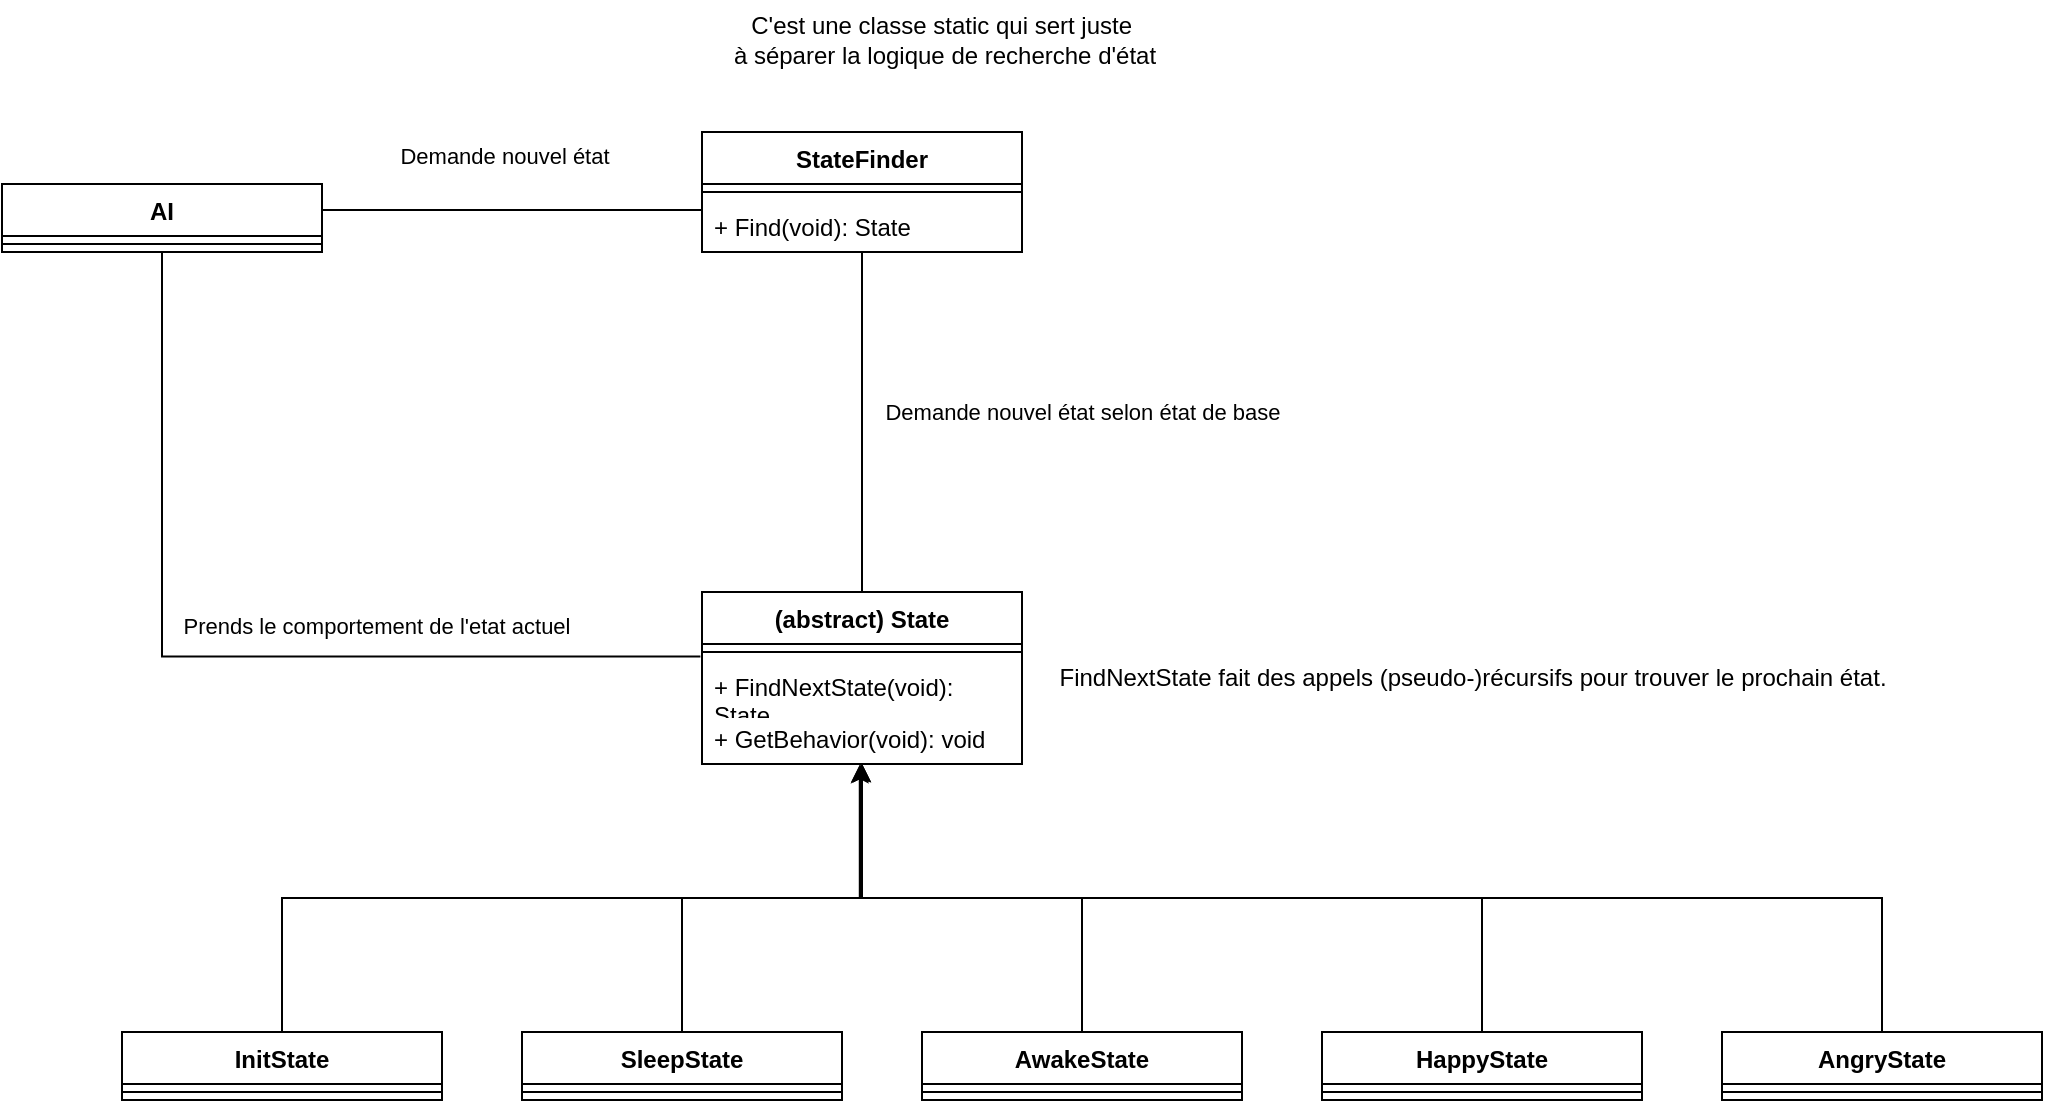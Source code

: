 <mxfile version="23.1.2" type="device">
  <diagram name="Page-1" id="TDGnkViAuG8DHoIhzHAy">
    <mxGraphModel dx="1430" dy="772" grid="1" gridSize="13" guides="1" tooltips="1" connect="1" arrows="1" fold="1" page="1" pageScale="1" pageWidth="850" pageHeight="1100" background="#FFFFFF" math="0" shadow="0">
      <root>
        <mxCell id="0" />
        <mxCell id="1" parent="0" />
        <mxCell id="pftjBcZSLzccpPnx-eUa-15" value="AI" style="swimlane;fontStyle=1;align=center;verticalAlign=top;childLayout=stackLayout;horizontal=1;startSize=26;horizontalStack=0;resizeParent=1;resizeParentMax=0;resizeLast=0;collapsible=1;marginBottom=0;whiteSpace=wrap;html=1;rounded=0;labelBackgroundColor=none;" parent="1" vertex="1">
          <mxGeometry x="60" y="456" width="160" height="34" as="geometry" />
        </mxCell>
        <mxCell id="pftjBcZSLzccpPnx-eUa-17" value="" style="line;strokeWidth=1;fillColor=none;align=left;verticalAlign=middle;spacingTop=-1;spacingLeft=3;spacingRight=3;rotatable=0;labelPosition=right;points=[];portConstraint=eastwest;rounded=0;labelBackgroundColor=none;" parent="pftjBcZSLzccpPnx-eUa-15" vertex="1">
          <mxGeometry y="26" width="160" height="8" as="geometry" />
        </mxCell>
        <mxCell id="pftjBcZSLzccpPnx-eUa-31" style="edgeStyle=orthogonalEdgeStyle;rounded=0;orthogonalLoop=1;jettySize=auto;html=1;entryX=0.5;entryY=0;entryDx=0;entryDy=0;endArrow=none;endFill=0;labelBackgroundColor=none;fontColor=default;" parent="1" source="pftjBcZSLzccpPnx-eUa-19" target="pftjBcZSLzccpPnx-eUa-26" edge="1">
          <mxGeometry relative="1" as="geometry" />
        </mxCell>
        <mxCell id="pftjBcZSLzccpPnx-eUa-34" value="Demande nouvel état selon état de base" style="edgeLabel;html=1;align=center;verticalAlign=middle;resizable=0;points=[];rounded=0;labelBackgroundColor=none;" parent="pftjBcZSLzccpPnx-eUa-31" vertex="1" connectable="0">
          <mxGeometry x="-0.058" y="-3" relative="1" as="geometry">
            <mxPoint x="113" as="offset" />
          </mxGeometry>
        </mxCell>
        <mxCell id="pftjBcZSLzccpPnx-eUa-19" value="StateFinder" style="swimlane;fontStyle=1;align=center;verticalAlign=top;childLayout=stackLayout;horizontal=1;startSize=26;horizontalStack=0;resizeParent=1;resizeParentMax=0;resizeLast=0;collapsible=1;marginBottom=0;whiteSpace=wrap;html=1;rounded=0;labelBackgroundColor=none;" parent="1" vertex="1">
          <mxGeometry x="410" y="430" width="160" height="60" as="geometry" />
        </mxCell>
        <mxCell id="pftjBcZSLzccpPnx-eUa-21" value="" style="line;strokeWidth=1;fillColor=none;align=left;verticalAlign=middle;spacingTop=-1;spacingLeft=3;spacingRight=3;rotatable=0;labelPosition=right;points=[];portConstraint=eastwest;rounded=0;labelBackgroundColor=none;" parent="pftjBcZSLzccpPnx-eUa-19" vertex="1">
          <mxGeometry y="26" width="160" height="8" as="geometry" />
        </mxCell>
        <mxCell id="pftjBcZSLzccpPnx-eUa-22" value="+ Find(void): State" style="text;strokeColor=none;fillColor=none;align=left;verticalAlign=top;spacingLeft=4;spacingRight=4;overflow=hidden;rotatable=0;points=[[0,0.5],[1,0.5]];portConstraint=eastwest;whiteSpace=wrap;html=1;rounded=0;labelBackgroundColor=none;" parent="pftjBcZSLzccpPnx-eUa-19" vertex="1">
          <mxGeometry y="34" width="160" height="26" as="geometry" />
        </mxCell>
        <mxCell id="pftjBcZSLzccpPnx-eUa-23" style="edgeStyle=orthogonalEdgeStyle;rounded=0;orthogonalLoop=1;jettySize=auto;html=1;entryX=0;entryY=0.5;entryDx=0;entryDy=0;endArrow=none;endFill=0;labelBackgroundColor=none;fontColor=default;" parent="1" edge="1">
          <mxGeometry relative="1" as="geometry">
            <mxPoint x="220" y="469.034" as="sourcePoint" />
            <mxPoint x="410" y="469" as="targetPoint" />
          </mxGeometry>
        </mxCell>
        <mxCell id="pftjBcZSLzccpPnx-eUa-33" value="Demande nouvel état" style="edgeLabel;html=1;align=center;verticalAlign=middle;resizable=0;points=[];rounded=0;labelBackgroundColor=none;" parent="pftjBcZSLzccpPnx-eUa-23" vertex="1" connectable="0">
          <mxGeometry x="-0.046" y="1" relative="1" as="geometry">
            <mxPoint y="-26" as="offset" />
          </mxGeometry>
        </mxCell>
        <mxCell id="pftjBcZSLzccpPnx-eUa-25" value="&lt;div&gt;C&#39;est une classe static qui sert juste&amp;nbsp;&lt;/div&gt;&lt;div&gt;à séparer la logique de recherche d&#39;état&lt;/div&gt;" style="text;html=1;align=center;verticalAlign=middle;resizable=0;points=[];autosize=1;strokeColor=none;fillColor=none;rounded=0;labelBackgroundColor=none;" parent="1" vertex="1">
          <mxGeometry x="416" y="364" width="230" height="40" as="geometry" />
        </mxCell>
        <mxCell id="pftjBcZSLzccpPnx-eUa-26" value="(abstract) State" style="swimlane;fontStyle=1;align=center;verticalAlign=top;childLayout=stackLayout;horizontal=1;startSize=26;horizontalStack=0;resizeParent=1;resizeParentMax=0;resizeLast=0;collapsible=1;marginBottom=0;whiteSpace=wrap;html=1;rounded=0;labelBackgroundColor=none;" parent="1" vertex="1">
          <mxGeometry x="410" y="660" width="160" height="86" as="geometry" />
        </mxCell>
        <mxCell id="pftjBcZSLzccpPnx-eUa-28" value="" style="line;strokeWidth=1;fillColor=none;align=left;verticalAlign=middle;spacingTop=-1;spacingLeft=3;spacingRight=3;rotatable=0;labelPosition=right;points=[];portConstraint=eastwest;rounded=0;labelBackgroundColor=none;" parent="pftjBcZSLzccpPnx-eUa-26" vertex="1">
          <mxGeometry y="26" width="160" height="8" as="geometry" />
        </mxCell>
        <mxCell id="pftjBcZSLzccpPnx-eUa-29" value="+ FindNextState(void): State" style="text;strokeColor=none;fillColor=none;align=left;verticalAlign=top;spacingLeft=4;spacingRight=4;overflow=hidden;rotatable=0;points=[[0,0.5],[1,0.5]];portConstraint=eastwest;whiteSpace=wrap;html=1;rounded=0;labelBackgroundColor=none;" parent="pftjBcZSLzccpPnx-eUa-26" vertex="1">
          <mxGeometry y="34" width="160" height="26" as="geometry" />
        </mxCell>
        <mxCell id="pftjBcZSLzccpPnx-eUa-30" value="+ GetBehavior(void): void" style="text;strokeColor=none;fillColor=none;align=left;verticalAlign=top;spacingLeft=4;spacingRight=4;overflow=hidden;rotatable=0;points=[[0,0.5],[1,0.5]];portConstraint=eastwest;whiteSpace=wrap;html=1;rounded=0;labelBackgroundColor=none;" parent="pftjBcZSLzccpPnx-eUa-26" vertex="1">
          <mxGeometry y="60" width="160" height="26" as="geometry" />
        </mxCell>
        <mxCell id="pftjBcZSLzccpPnx-eUa-32" style="edgeStyle=orthogonalEdgeStyle;rounded=0;orthogonalLoop=1;jettySize=auto;html=1;entryX=-0.005;entryY=-0.065;entryDx=0;entryDy=0;entryPerimeter=0;endArrow=none;endFill=0;labelBackgroundColor=none;fontColor=default;" parent="1" source="pftjBcZSLzccpPnx-eUa-15" target="pftjBcZSLzccpPnx-eUa-29" edge="1">
          <mxGeometry relative="1" as="geometry" />
        </mxCell>
        <mxCell id="pftjBcZSLzccpPnx-eUa-35" value="Prends le comportement de l&#39;etat actuel" style="edgeLabel;html=1;align=center;verticalAlign=middle;resizable=0;points=[];rounded=0;labelBackgroundColor=none;" parent="pftjBcZSLzccpPnx-eUa-32" vertex="1" connectable="0">
          <mxGeometry x="-0.255" y="-2" relative="1" as="geometry">
            <mxPoint x="109" y="11" as="offset" />
          </mxGeometry>
        </mxCell>
        <mxCell id="pftjBcZSLzccpPnx-eUa-62" style="edgeStyle=orthogonalEdgeStyle;rounded=0;orthogonalLoop=1;jettySize=auto;html=1;entryX=0.5;entryY=1;entryDx=0;entryDy=0;labelBackgroundColor=none;fontColor=default;" parent="1" source="pftjBcZSLzccpPnx-eUa-36" target="pftjBcZSLzccpPnx-eUa-26" edge="1">
          <mxGeometry relative="1" as="geometry" />
        </mxCell>
        <mxCell id="pftjBcZSLzccpPnx-eUa-36" value="SleepState" style="swimlane;fontStyle=1;align=center;verticalAlign=top;childLayout=stackLayout;horizontal=1;startSize=26;horizontalStack=0;resizeParent=1;resizeParentMax=0;resizeLast=0;collapsible=1;marginBottom=0;whiteSpace=wrap;html=1;rounded=0;labelBackgroundColor=none;" parent="1" vertex="1">
          <mxGeometry x="320" y="880" width="160" height="34" as="geometry" />
        </mxCell>
        <mxCell id="pftjBcZSLzccpPnx-eUa-38" value="" style="line;strokeWidth=1;fillColor=none;align=left;verticalAlign=middle;spacingTop=-1;spacingLeft=3;spacingRight=3;rotatable=0;labelPosition=right;points=[];portConstraint=eastwest;rounded=0;labelBackgroundColor=none;" parent="pftjBcZSLzccpPnx-eUa-36" vertex="1">
          <mxGeometry y="26" width="160" height="8" as="geometry" />
        </mxCell>
        <mxCell id="pftjBcZSLzccpPnx-eUa-61" style="edgeStyle=orthogonalEdgeStyle;rounded=0;orthogonalLoop=1;jettySize=auto;html=1;entryX=0.5;entryY=1;entryDx=0;entryDy=0;exitX=0.5;exitY=0;exitDx=0;exitDy=0;labelBackgroundColor=none;fontColor=default;" parent="1" source="pftjBcZSLzccpPnx-eUa-41" target="pftjBcZSLzccpPnx-eUa-26" edge="1">
          <mxGeometry relative="1" as="geometry" />
        </mxCell>
        <mxCell id="pftjBcZSLzccpPnx-eUa-41" value="InitState" style="swimlane;fontStyle=1;align=center;verticalAlign=top;childLayout=stackLayout;horizontal=1;startSize=26;horizontalStack=0;resizeParent=1;resizeParentMax=0;resizeLast=0;collapsible=1;marginBottom=0;whiteSpace=wrap;html=1;rounded=0;labelBackgroundColor=none;" parent="1" vertex="1">
          <mxGeometry x="120" y="880" width="160" height="34" as="geometry" />
        </mxCell>
        <mxCell id="pftjBcZSLzccpPnx-eUa-43" value="" style="line;strokeWidth=1;fillColor=none;align=left;verticalAlign=middle;spacingTop=-1;spacingLeft=3;spacingRight=3;rotatable=0;labelPosition=right;points=[];portConstraint=eastwest;rounded=0;labelBackgroundColor=none;" parent="pftjBcZSLzccpPnx-eUa-41" vertex="1">
          <mxGeometry y="26" width="160" height="8" as="geometry" />
        </mxCell>
        <mxCell id="pftjBcZSLzccpPnx-eUa-63" style="edgeStyle=orthogonalEdgeStyle;rounded=0;orthogonalLoop=1;jettySize=auto;html=1;entryX=0.5;entryY=1;entryDx=0;entryDy=0;labelBackgroundColor=none;fontColor=default;" parent="1" source="pftjBcZSLzccpPnx-eUa-46" target="pftjBcZSLzccpPnx-eUa-26" edge="1">
          <mxGeometry relative="1" as="geometry" />
        </mxCell>
        <mxCell id="pftjBcZSLzccpPnx-eUa-46" value="AwakeState" style="swimlane;fontStyle=1;align=center;verticalAlign=top;childLayout=stackLayout;horizontal=1;startSize=26;horizontalStack=0;resizeParent=1;resizeParentMax=0;resizeLast=0;collapsible=1;marginBottom=0;whiteSpace=wrap;html=1;rounded=0;labelBackgroundColor=none;" parent="1" vertex="1">
          <mxGeometry x="520" y="880" width="160" height="34" as="geometry" />
        </mxCell>
        <mxCell id="pftjBcZSLzccpPnx-eUa-48" value="" style="line;strokeWidth=1;fillColor=none;align=left;verticalAlign=middle;spacingTop=-1;spacingLeft=3;spacingRight=3;rotatable=0;labelPosition=right;points=[];portConstraint=eastwest;rounded=0;labelBackgroundColor=none;" parent="pftjBcZSLzccpPnx-eUa-46" vertex="1">
          <mxGeometry y="26" width="160" height="8" as="geometry" />
        </mxCell>
        <mxCell id="pftjBcZSLzccpPnx-eUa-51" value="HappyState" style="swimlane;fontStyle=1;align=center;verticalAlign=top;childLayout=stackLayout;horizontal=1;startSize=26;horizontalStack=0;resizeParent=1;resizeParentMax=0;resizeLast=0;collapsible=1;marginBottom=0;whiteSpace=wrap;html=1;rounded=0;labelBackgroundColor=none;" parent="1" vertex="1">
          <mxGeometry x="720" y="880" width="160" height="34" as="geometry" />
        </mxCell>
        <mxCell id="pftjBcZSLzccpPnx-eUa-53" value="" style="line;strokeWidth=1;fillColor=none;align=left;verticalAlign=middle;spacingTop=-1;spacingLeft=3;spacingRight=3;rotatable=0;labelPosition=right;points=[];portConstraint=eastwest;rounded=0;labelBackgroundColor=none;" parent="pftjBcZSLzccpPnx-eUa-51" vertex="1">
          <mxGeometry y="26" width="160" height="8" as="geometry" />
        </mxCell>
        <mxCell id="pftjBcZSLzccpPnx-eUa-56" value="AngryState" style="swimlane;fontStyle=1;align=center;verticalAlign=top;childLayout=stackLayout;horizontal=1;startSize=26;horizontalStack=0;resizeParent=1;resizeParentMax=0;resizeLast=0;collapsible=1;marginBottom=0;whiteSpace=wrap;html=1;rounded=0;labelBackgroundColor=none;" parent="1" vertex="1">
          <mxGeometry x="920" y="880" width="160" height="34" as="geometry" />
        </mxCell>
        <mxCell id="pftjBcZSLzccpPnx-eUa-58" value="" style="line;strokeWidth=1;fillColor=none;align=left;verticalAlign=middle;spacingTop=-1;spacingLeft=3;spacingRight=3;rotatable=0;labelPosition=right;points=[];portConstraint=eastwest;rounded=0;labelBackgroundColor=none;" parent="pftjBcZSLzccpPnx-eUa-56" vertex="1">
          <mxGeometry y="26" width="160" height="8" as="geometry" />
        </mxCell>
        <mxCell id="pftjBcZSLzccpPnx-eUa-65" style="edgeStyle=orthogonalEdgeStyle;rounded=0;orthogonalLoop=1;jettySize=auto;html=1;entryX=0.494;entryY=1;entryDx=0;entryDy=0;entryPerimeter=0;labelBackgroundColor=none;fontColor=default;" parent="1" source="pftjBcZSLzccpPnx-eUa-56" target="pftjBcZSLzccpPnx-eUa-30" edge="1">
          <mxGeometry relative="1" as="geometry" />
        </mxCell>
        <mxCell id="pftjBcZSLzccpPnx-eUa-66" style="edgeStyle=orthogonalEdgeStyle;rounded=0;orthogonalLoop=1;jettySize=auto;html=1;entryX=0.493;entryY=1.024;entryDx=0;entryDy=0;entryPerimeter=0;labelBackgroundColor=none;fontColor=default;" parent="1" source="pftjBcZSLzccpPnx-eUa-51" target="pftjBcZSLzccpPnx-eUa-30" edge="1">
          <mxGeometry relative="1" as="geometry" />
        </mxCell>
        <mxCell id="s8hMseoN2zPLZiTaFWO8-1" value="FindNextState fait des appels (pseudo-)récursifs pour trouver le prochain état. " style="text;html=1;align=center;verticalAlign=middle;resizable=0;points=[];autosize=1;strokeColor=none;fillColor=none;rounded=0;labelBackgroundColor=none;" vertex="1" parent="1">
          <mxGeometry x="580" y="688" width="430" height="30" as="geometry" />
        </mxCell>
      </root>
    </mxGraphModel>
  </diagram>
</mxfile>
